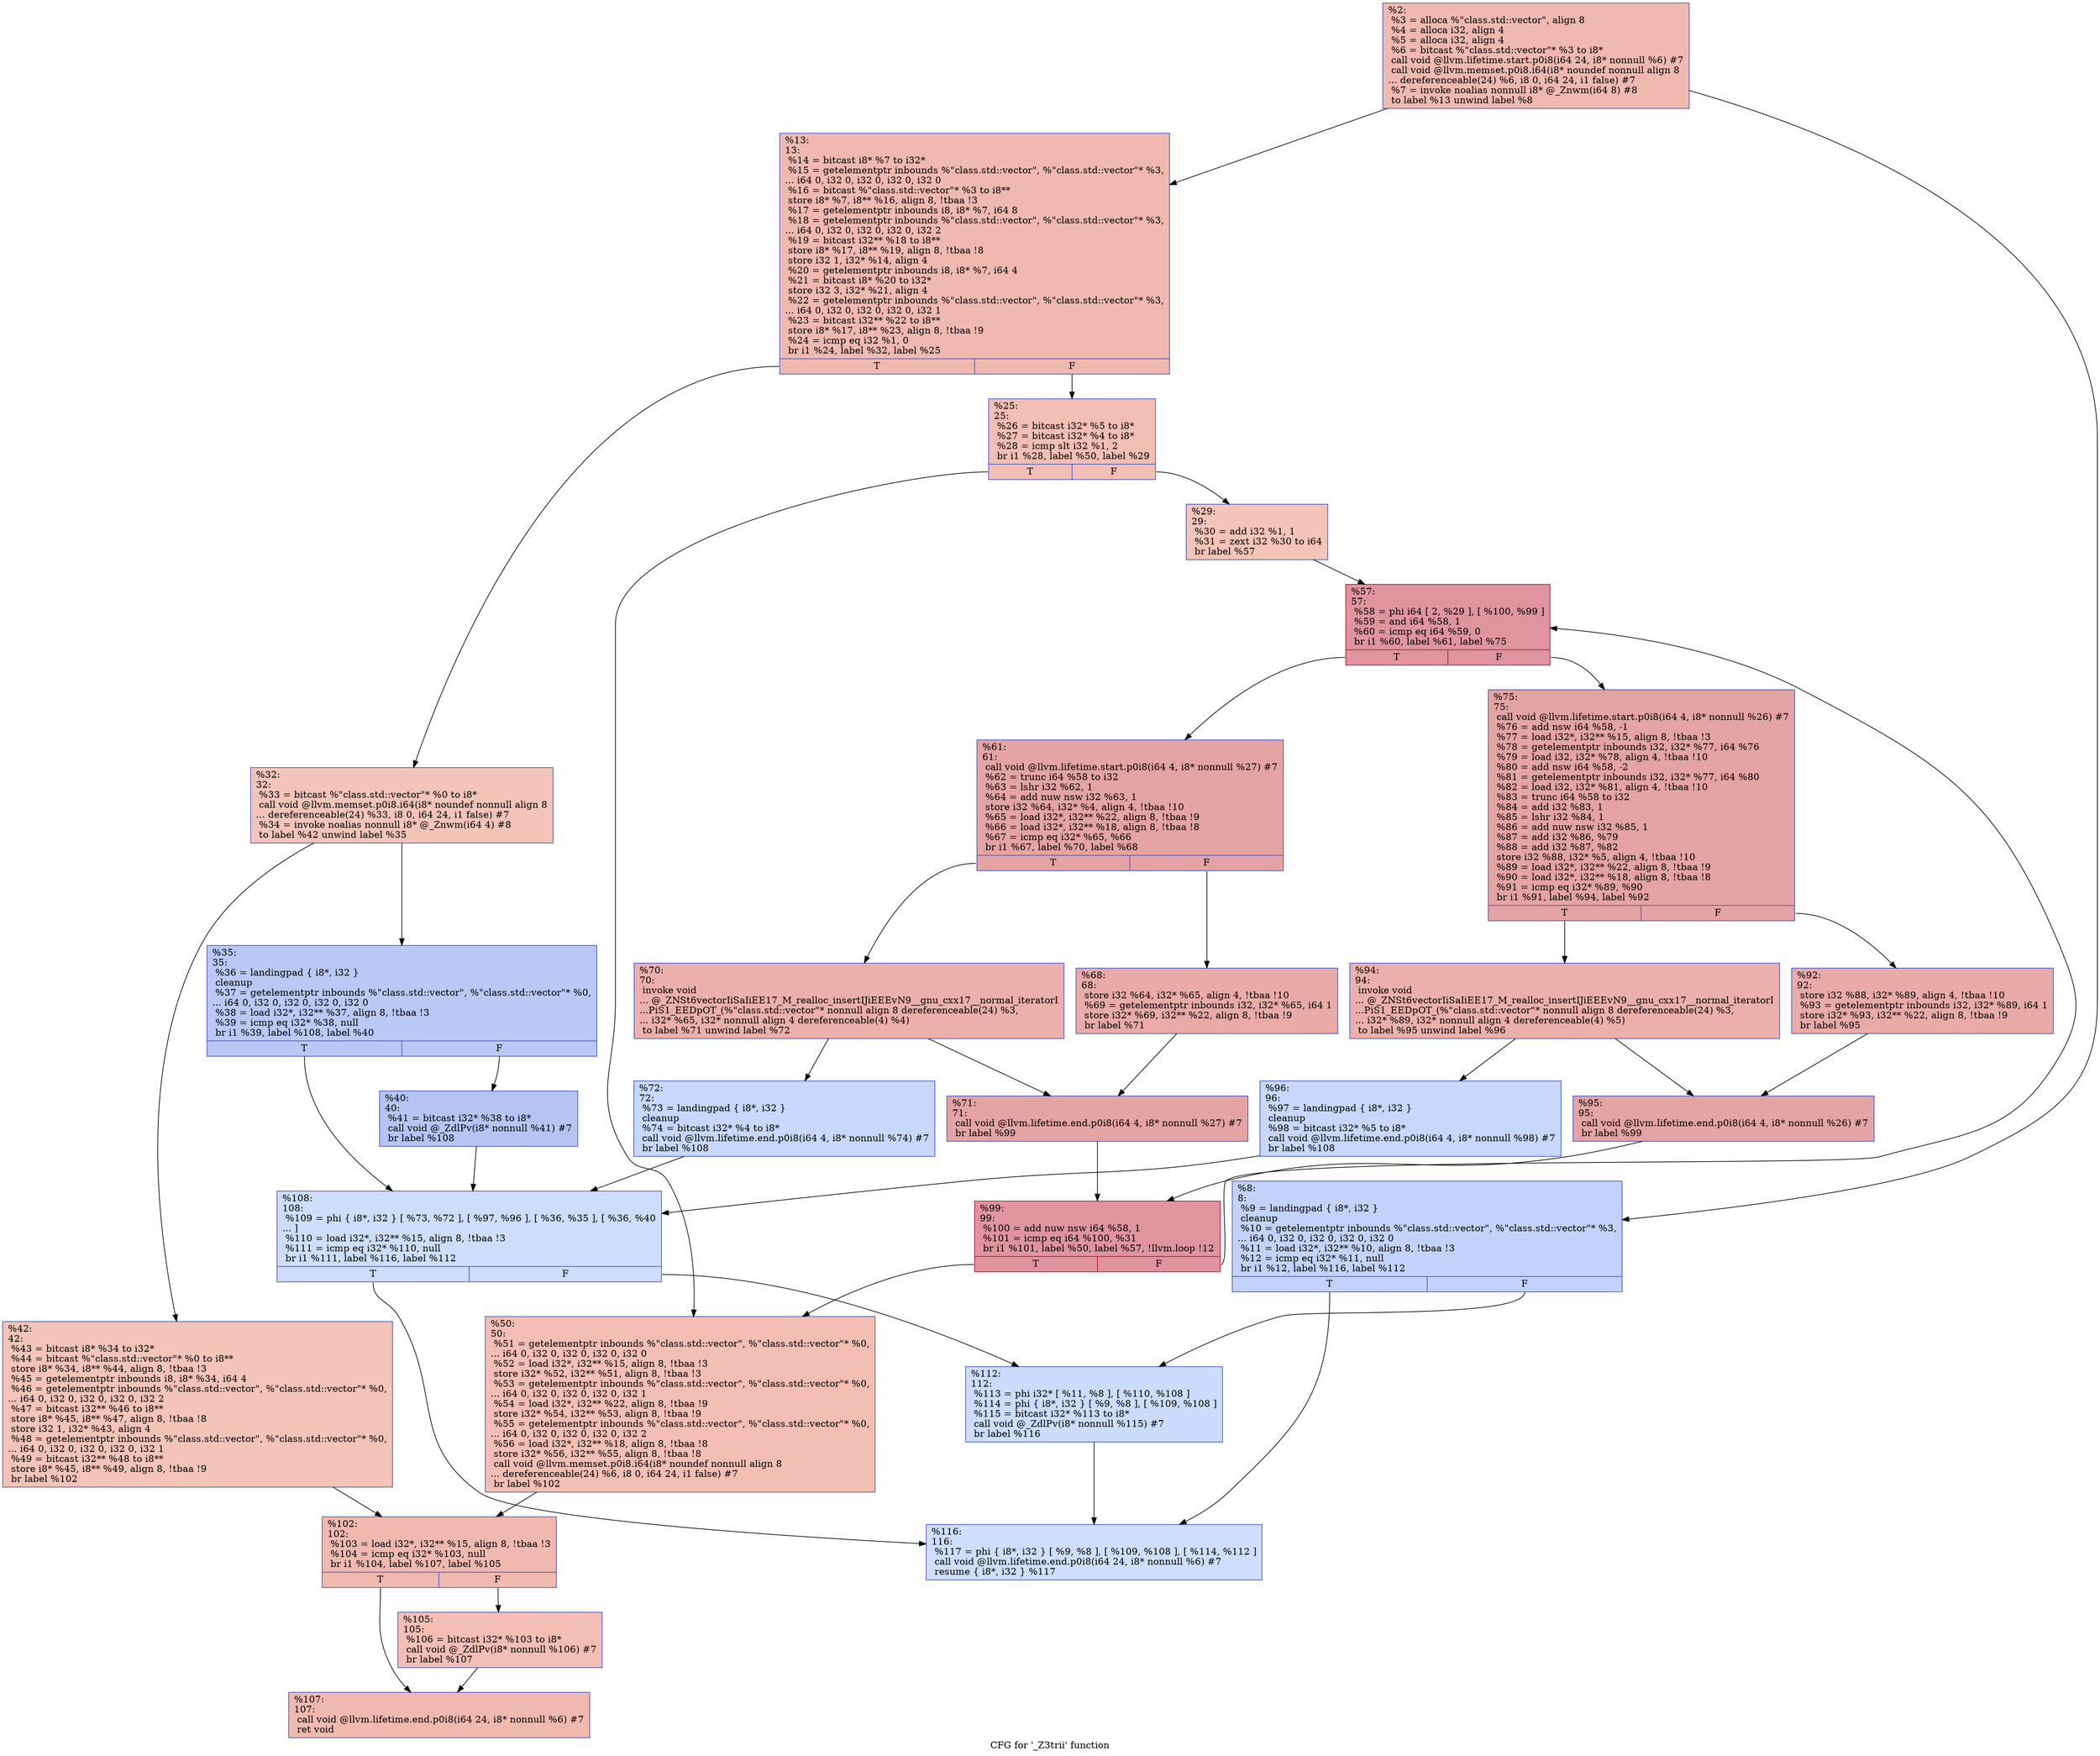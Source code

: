 digraph "CFG for '_Z3trii' function" {
	label="CFG for '_Z3trii' function";

	Node0x563649203350 [shape=record,color="#3d50c3ff", style=filled, fillcolor="#de614d70",label="{%2:\l  %3 = alloca %\"class.std::vector\", align 8\l  %4 = alloca i32, align 4\l  %5 = alloca i32, align 4\l  %6 = bitcast %\"class.std::vector\"* %3 to i8*\l  call void @llvm.lifetime.start.p0i8(i64 24, i8* nonnull %6) #7\l  call void @llvm.memset.p0i8.i64(i8* noundef nonnull align 8\l... dereferenceable(24) %6, i8 0, i64 24, i1 false) #7\l  %7 = invoke noalias nonnull i8* @_Znwm(i64 8) #8\l          to label %13 unwind label %8\l}"];
	Node0x563649203350 -> Node0x563649204260;
	Node0x563649203350 -> Node0x5636492042f0;
	Node0x5636492042f0 [shape=record,color="#3d50c3ff", style=filled, fillcolor="#779af770",label="{%8:\l8:                                                \l  %9 = landingpad \{ i8*, i32 \}\l          cleanup\l  %10 = getelementptr inbounds %\"class.std::vector\", %\"class.std::vector\"* %3,\l... i64 0, i32 0, i32 0, i32 0, i32 0\l  %11 = load i32*, i32** %10, align 8, !tbaa !3\l  %12 = icmp eq i32* %11, null\l  br i1 %12, label %116, label %112\l|{<s0>T|<s1>F}}"];
	Node0x5636492042f0:s0 -> Node0x563649205590;
	Node0x5636492042f0:s1 -> Node0x563649205620;
	Node0x563649204260 [shape=record,color="#3d50c3ff", style=filled, fillcolor="#de614d70",label="{%13:\l13:                                               \l  %14 = bitcast i8* %7 to i32*\l  %15 = getelementptr inbounds %\"class.std::vector\", %\"class.std::vector\"* %3,\l... i64 0, i32 0, i32 0, i32 0, i32 0\l  %16 = bitcast %\"class.std::vector\"* %3 to i8**\l  store i8* %7, i8** %16, align 8, !tbaa !3\l  %17 = getelementptr inbounds i8, i8* %7, i64 8\l  %18 = getelementptr inbounds %\"class.std::vector\", %\"class.std::vector\"* %3,\l... i64 0, i32 0, i32 0, i32 0, i32 2\l  %19 = bitcast i32** %18 to i8**\l  store i8* %17, i8** %19, align 8, !tbaa !8\l  store i32 1, i32* %14, align 4\l  %20 = getelementptr inbounds i8, i8* %7, i64 4\l  %21 = bitcast i8* %20 to i32*\l  store i32 3, i32* %21, align 4\l  %22 = getelementptr inbounds %\"class.std::vector\", %\"class.std::vector\"* %3,\l... i64 0, i32 0, i32 0, i32 0, i32 1\l  %23 = bitcast i32** %22 to i8**\l  store i8* %17, i8** %23, align 8, !tbaa !9\l  %24 = icmp eq i32 %1, 0\l  br i1 %24, label %32, label %25\l|{<s0>T|<s1>F}}"];
	Node0x563649204260:s0 -> Node0x5636492069a0;
	Node0x563649204260:s1 -> Node0x563649206a30;
	Node0x563649206a30 [shape=record,color="#3d50c3ff", style=filled, fillcolor="#e36c5570",label="{%25:\l25:                                               \l  %26 = bitcast i32* %5 to i8*\l  %27 = bitcast i32* %4 to i8*\l  %28 = icmp slt i32 %1, 2\l  br i1 %28, label %50, label %29\l|{<s0>T|<s1>F}}"];
	Node0x563649206a30:s0 -> Node0x563649206ce0;
	Node0x563649206a30:s1 -> Node0x563649206d30;
	Node0x563649206d30 [shape=record,color="#3d50c3ff", style=filled, fillcolor="#e97a5f70",label="{%29:\l29:                                               \l  %30 = add i32 %1, 1\l  %31 = zext i32 %30 to i64\l  br label %57\l}"];
	Node0x563649206d30 -> Node0x563649206f70;
	Node0x5636492069a0 [shape=record,color="#3d50c3ff", style=filled, fillcolor="#e97a5f70",label="{%32:\l32:                                               \l  %33 = bitcast %\"class.std::vector\"* %0 to i8*\l  call void @llvm.memset.p0i8.i64(i8* noundef nonnull align 8\l... dereferenceable(24) %33, i8 0, i64 24, i1 false) #7\l  %34 = invoke noalias nonnull i8* @_Znwm(i64 4) #8\l          to label %42 unwind label %35\l}"];
	Node0x5636492069a0 -> Node0x5636492074c0;
	Node0x5636492069a0 -> Node0x563649207510;
	Node0x563649207510 [shape=record,color="#3d50c3ff", style=filled, fillcolor="#6282ea70",label="{%35:\l35:                                               \l  %36 = landingpad \{ i8*, i32 \}\l          cleanup\l  %37 = getelementptr inbounds %\"class.std::vector\", %\"class.std::vector\"* %0,\l... i64 0, i32 0, i32 0, i32 0, i32 0\l  %38 = load i32*, i32** %37, align 8, !tbaa !3\l  %39 = icmp eq i32* %38, null\l  br i1 %39, label %108, label %40\l|{<s0>T|<s1>F}}"];
	Node0x563649207510:s0 -> Node0x563649207860;
	Node0x563649207510:s1 -> Node0x5636492078b0;
	Node0x5636492078b0 [shape=record,color="#3d50c3ff", style=filled, fillcolor="#5b7ae570",label="{%40:\l40:                                               \l  %41 = bitcast i32* %38 to i8*\l  call void @_ZdlPv(i8* nonnull %41) #7\l  br label %108\l}"];
	Node0x5636492078b0 -> Node0x563649207860;
	Node0x5636492074c0 [shape=record,color="#3d50c3ff", style=filled, fillcolor="#e97a5f70",label="{%42:\l42:                                               \l  %43 = bitcast i8* %34 to i32*\l  %44 = bitcast %\"class.std::vector\"* %0 to i8**\l  store i8* %34, i8** %44, align 8, !tbaa !3\l  %45 = getelementptr inbounds i8, i8* %34, i64 4\l  %46 = getelementptr inbounds %\"class.std::vector\", %\"class.std::vector\"* %0,\l... i64 0, i32 0, i32 0, i32 0, i32 2\l  %47 = bitcast i32** %46 to i8**\l  store i8* %45, i8** %47, align 8, !tbaa !8\l  store i32 1, i32* %43, align 4\l  %48 = getelementptr inbounds %\"class.std::vector\", %\"class.std::vector\"* %0,\l... i64 0, i32 0, i32 0, i32 0, i32 1\l  %49 = bitcast i32** %48 to i8**\l  store i8* %45, i8** %49, align 8, !tbaa !9\l  br label %102\l}"];
	Node0x5636492074c0 -> Node0x563649208ff0;
	Node0x563649206ce0 [shape=record,color="#3d50c3ff", style=filled, fillcolor="#e36c5570",label="{%50:\l50:                                               \l  %51 = getelementptr inbounds %\"class.std::vector\", %\"class.std::vector\"* %0,\l... i64 0, i32 0, i32 0, i32 0, i32 0\l  %52 = load i32*, i32** %15, align 8, !tbaa !3\l  store i32* %52, i32** %51, align 8, !tbaa !3\l  %53 = getelementptr inbounds %\"class.std::vector\", %\"class.std::vector\"* %0,\l... i64 0, i32 0, i32 0, i32 0, i32 1\l  %54 = load i32*, i32** %22, align 8, !tbaa !9\l  store i32* %54, i32** %53, align 8, !tbaa !9\l  %55 = getelementptr inbounds %\"class.std::vector\", %\"class.std::vector\"* %0,\l... i64 0, i32 0, i32 0, i32 0, i32 2\l  %56 = load i32*, i32** %18, align 8, !tbaa !8\l  store i32* %56, i32** %55, align 8, !tbaa !8\l  call void @llvm.memset.p0i8.i64(i8* noundef nonnull align 8\l... dereferenceable(24) %6, i8 0, i64 24, i1 false) #7\l  br label %102\l}"];
	Node0x563649206ce0 -> Node0x563649208ff0;
	Node0x563649206f70 [shape=record,color="#b70d28ff", style=filled, fillcolor="#b70d2870",label="{%57:\l57:                                               \l  %58 = phi i64 [ 2, %29 ], [ %100, %99 ]\l  %59 = and i64 %58, 1\l  %60 = icmp eq i64 %59, 0\l  br i1 %60, label %61, label %75\l|{<s0>T|<s1>F}}"];
	Node0x563649206f70:s0 -> Node0x563649209b90;
	Node0x563649206f70:s1 -> Node0x563649209be0;
	Node0x563649209b90 [shape=record,color="#3d50c3ff", style=filled, fillcolor="#c32e3170",label="{%61:\l61:                                               \l  call void @llvm.lifetime.start.p0i8(i64 4, i8* nonnull %27) #7\l  %62 = trunc i64 %58 to i32\l  %63 = lshr i32 %62, 1\l  %64 = add nuw nsw i32 %63, 1\l  store i32 %64, i32* %4, align 4, !tbaa !10\l  %65 = load i32*, i32** %22, align 8, !tbaa !9\l  %66 = load i32*, i32** %18, align 8, !tbaa !8\l  %67 = icmp eq i32* %65, %66\l  br i1 %67, label %70, label %68\l|{<s0>T|<s1>F}}"];
	Node0x563649209b90:s0 -> Node0x56364920a710;
	Node0x563649209b90:s1 -> Node0x56364920a7a0;
	Node0x56364920a7a0 [shape=record,color="#3d50c3ff", style=filled, fillcolor="#cc403a70",label="{%68:\l68:                                               \l  store i32 %64, i32* %65, align 4, !tbaa !10\l  %69 = getelementptr inbounds i32, i32* %65, i64 1\l  store i32* %69, i32** %22, align 8, !tbaa !9\l  br label %71\l}"];
	Node0x56364920a7a0 -> Node0x56364920b0b0;
	Node0x56364920a710 [shape=record,color="#3d50c3ff", style=filled, fillcolor="#d24b4070",label="{%70:\l70:                                               \l  invoke void\l... @_ZNSt6vectorIiSaIiEE17_M_realloc_insertIJiEEEvN9__gnu_cxx17__normal_iteratorI\l...PiS1_EEDpOT_(%\"class.std::vector\"* nonnull align 8 dereferenceable(24) %3,\l... i32* %65, i32* nonnull align 4 dereferenceable(4) %4)\l          to label %71 unwind label %72\l}"];
	Node0x56364920a710 -> Node0x56364920b0b0;
	Node0x56364920a710 -> Node0x56364920b280;
	Node0x56364920b0b0 [shape=record,color="#3d50c3ff", style=filled, fillcolor="#c32e3170",label="{%71:\l71:                                               \l  call void @llvm.lifetime.end.p0i8(i64 4, i8* nonnull %27) #7\l  br label %99\l}"];
	Node0x56364920b0b0 -> Node0x563649209940;
	Node0x56364920b280 [shape=record,color="#3d50c3ff", style=filled, fillcolor="#81a4fb70",label="{%72:\l72:                                               \l  %73 = landingpad \{ i8*, i32 \}\l          cleanup\l  %74 = bitcast i32* %4 to i8*\l  call void @llvm.lifetime.end.p0i8(i64 4, i8* nonnull %74) #7\l  br label %108\l}"];
	Node0x56364920b280 -> Node0x563649207860;
	Node0x563649209be0 [shape=record,color="#3d50c3ff", style=filled, fillcolor="#c32e3170",label="{%75:\l75:                                               \l  call void @llvm.lifetime.start.p0i8(i64 4, i8* nonnull %26) #7\l  %76 = add nsw i64 %58, -1\l  %77 = load i32*, i32** %15, align 8, !tbaa !3\l  %78 = getelementptr inbounds i32, i32* %77, i64 %76\l  %79 = load i32, i32* %78, align 4, !tbaa !10\l  %80 = add nsw i64 %58, -2\l  %81 = getelementptr inbounds i32, i32* %77, i64 %80\l  %82 = load i32, i32* %81, align 4, !tbaa !10\l  %83 = trunc i64 %58 to i32\l  %84 = add i32 %83, 1\l  %85 = lshr i32 %84, 1\l  %86 = add nuw nsw i32 %85, 1\l  %87 = add i32 %86, %79\l  %88 = add i32 %87, %82\l  store i32 %88, i32* %5, align 4, !tbaa !10\l  %89 = load i32*, i32** %22, align 8, !tbaa !9\l  %90 = load i32*, i32** %18, align 8, !tbaa !8\l  %91 = icmp eq i32* %89, %90\l  br i1 %91, label %94, label %92\l|{<s0>T|<s1>F}}"];
	Node0x563649209be0:s0 -> Node0x56364920c500;
	Node0x563649209be0:s1 -> Node0x56364920c550;
	Node0x56364920c550 [shape=record,color="#3d50c3ff", style=filled, fillcolor="#cc403a70",label="{%92:\l92:                                               \l  store i32 %88, i32* %89, align 4, !tbaa !10\l  %93 = getelementptr inbounds i32, i32* %89, i64 1\l  store i32* %93, i32** %22, align 8, !tbaa !9\l  br label %95\l}"];
	Node0x56364920c550 -> Node0x56364920c810;
	Node0x56364920c500 [shape=record,color="#3d50c3ff", style=filled, fillcolor="#d24b4070",label="{%94:\l94:                                               \l  invoke void\l... @_ZNSt6vectorIiSaIiEE17_M_realloc_insertIJiEEEvN9__gnu_cxx17__normal_iteratorI\l...PiS1_EEDpOT_(%\"class.std::vector\"* nonnull align 8 dereferenceable(24) %3,\l... i32* %89, i32* nonnull align 4 dereferenceable(4) %5)\l          to label %95 unwind label %96\l}"];
	Node0x56364920c500 -> Node0x56364920c810;
	Node0x56364920c500 -> Node0x56364920c940;
	Node0x56364920c810 [shape=record,color="#3d50c3ff", style=filled, fillcolor="#c32e3170",label="{%95:\l95:                                               \l  call void @llvm.lifetime.end.p0i8(i64 4, i8* nonnull %26) #7\l  br label %99\l}"];
	Node0x56364920c810 -> Node0x563649209940;
	Node0x56364920c940 [shape=record,color="#3d50c3ff", style=filled, fillcolor="#81a4fb70",label="{%96:\l96:                                               \l  %97 = landingpad \{ i8*, i32 \}\l          cleanup\l  %98 = bitcast i32* %5 to i8*\l  call void @llvm.lifetime.end.p0i8(i64 4, i8* nonnull %98) #7\l  br label %108\l}"];
	Node0x56364920c940 -> Node0x563649207860;
	Node0x563649209940 [shape=record,color="#b70d28ff", style=filled, fillcolor="#b70d2870",label="{%99:\l99:                                               \l  %100 = add nuw nsw i64 %58, 1\l  %101 = icmp eq i64 %100, %31\l  br i1 %101, label %50, label %57, !llvm.loop !12\l|{<s0>T|<s1>F}}"];
	Node0x563649209940:s0 -> Node0x563649206ce0;
	Node0x563649209940:s1 -> Node0x563649206f70;
	Node0x563649208ff0 [shape=record,color="#3d50c3ff", style=filled, fillcolor="#de614d70",label="{%102:\l102:                                              \l  %103 = load i32*, i32** %15, align 8, !tbaa !3\l  %104 = icmp eq i32* %103, null\l  br i1 %104, label %107, label %105\l|{<s0>T|<s1>F}}"];
	Node0x563649208ff0:s0 -> Node0x56364920d260;
	Node0x563649208ff0:s1 -> Node0x56364920d2b0;
	Node0x56364920d2b0 [shape=record,color="#3d50c3ff", style=filled, fillcolor="#e36c5570",label="{%105:\l105:                                              \l  %106 = bitcast i32* %103 to i8*\l  call void @_ZdlPv(i8* nonnull %106) #7\l  br label %107\l}"];
	Node0x56364920d2b0 -> Node0x56364920d260;
	Node0x56364920d260 [shape=record,color="#3d50c3ff", style=filled, fillcolor="#de614d70",label="{%107:\l107:                                              \l  call void @llvm.lifetime.end.p0i8(i64 24, i8* nonnull %6) #7\l  ret void\l}"];
	Node0x563649207860 [shape=record,color="#3d50c3ff", style=filled, fillcolor="#8fb1fe70",label="{%108:\l108:                                              \l  %109 = phi \{ i8*, i32 \} [ %73, %72 ], [ %97, %96 ], [ %36, %35 ], [ %36, %40\l... ]\l  %110 = load i32*, i32** %15, align 8, !tbaa !3\l  %111 = icmp eq i32* %110, null\l  br i1 %111, label %116, label %112\l|{<s0>T|<s1>F}}"];
	Node0x563649207860:s0 -> Node0x563649205590;
	Node0x563649207860:s1 -> Node0x563649205620;
	Node0x563649205620 [shape=record,color="#3d50c3ff", style=filled, fillcolor="#8caffe70",label="{%112:\l112:                                              \l  %113 = phi i32* [ %11, %8 ], [ %110, %108 ]\l  %114 = phi \{ i8*, i32 \} [ %9, %8 ], [ %109, %108 ]\l  %115 = bitcast i32* %113 to i8*\l  call void @_ZdlPv(i8* nonnull %115) #7\l  br label %116\l}"];
	Node0x563649205620 -> Node0x563649205590;
	Node0x563649205590 [shape=record,color="#3d50c3ff", style=filled, fillcolor="#93b5fe70",label="{%116:\l116:                                              \l  %117 = phi \{ i8*, i32 \} [ %9, %8 ], [ %109, %108 ], [ %114, %112 ]\l  call void @llvm.lifetime.end.p0i8(i64 24, i8* nonnull %6) #7\l  resume \{ i8*, i32 \} %117\l}"];
}
